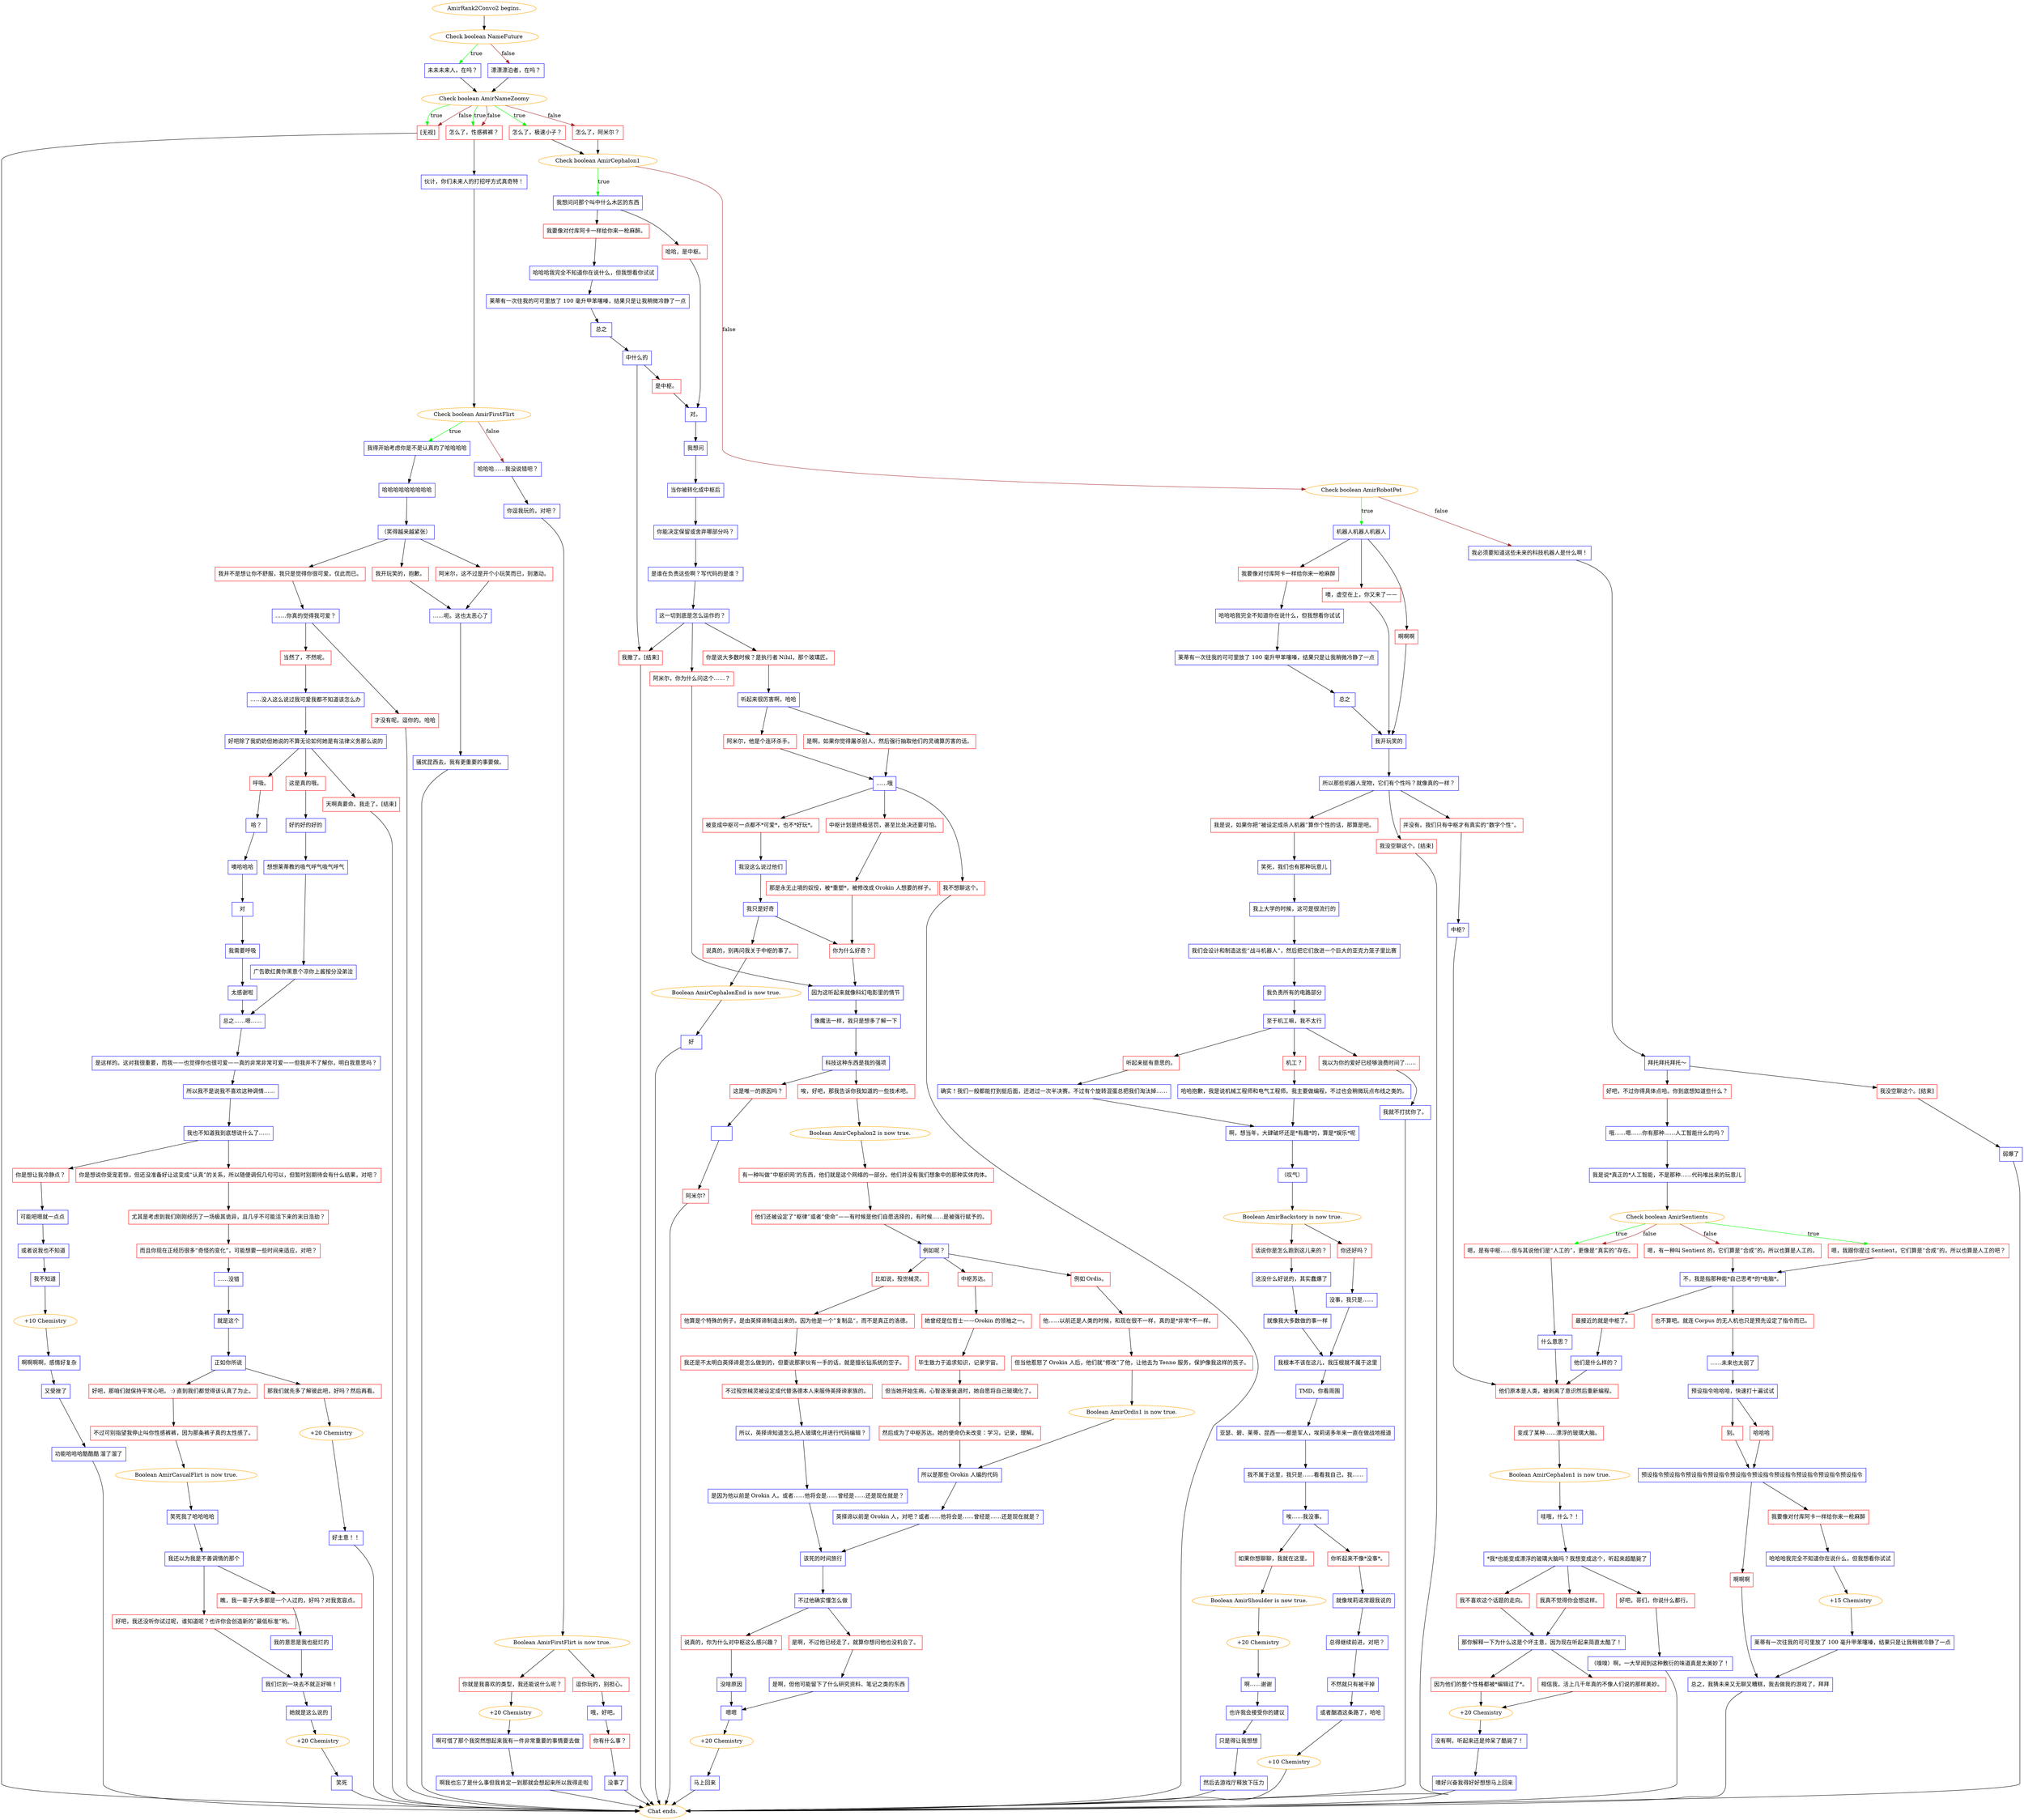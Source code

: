 digraph {
	"AmirRank2Convo2 begins." [color=orange];
		"AmirRank2Convo2 begins." -> j1555648941;
	j1555648941 [label="Check boolean NameFuture",color=orange];
		j1555648941 -> j1879613508 [label=true,color=green];
		j1555648941 -> j3343297894 [label=false,color=brown];
	j1879613508 [label="未未未来人，在吗？",shape=box,color=blue];
		j1879613508 -> j3096240527;
	j3343297894 [label="漂漂漂泊者，在吗？",shape=box,color=blue];
		j3343297894 -> j3096240527;
	j3096240527 [label="Check boolean AmirNameZoomy",color=orange];
		j3096240527 -> j2424094220 [label=true,color=green];
		j3096240527 -> j346952838 [label=true,color=green];
		j3096240527 -> j2607268588 [label=true,color=green];
		j3096240527 -> j2424094220 [label=false,color=brown];
		j3096240527 -> j346952838 [label=false,color=brown];
		j3096240527 -> j53003738 [label=false,color=brown];
	j2424094220 [label="[无视]",shape=box,color=red];
		j2424094220 -> "Chat ends.";
	j346952838 [label="怎么了，性感裤裤？",shape=box,color=red];
		j346952838 -> j886772735;
	j2607268588 [label="怎么了，极速小子？",shape=box,color=red];
		j2607268588 -> j87647369;
	j53003738 [label="怎么了，阿米尔？",shape=box,color=red];
		j53003738 -> j87647369;
	"Chat ends." [color=orange];
	j886772735 [label="伙计，你们未来人的打招呼方式真奇特！",shape=box,color=blue];
		j886772735 -> j1575820688;
	j87647369 [label="Check boolean AmirCephalon1",color=orange];
		j87647369 -> j3763614161 [label=true,color=green];
		j87647369 -> j1377197533 [label=false,color=brown];
	j1575820688 [label="Check boolean AmirFirstFlirt",color=orange];
		j1575820688 -> j1533568375 [label=true,color=green];
		j1575820688 -> j403174282 [label=false,color=brown];
	j3763614161 [label="我想问问那个叫中什么木区的东西",shape=box,color=blue];
		j3763614161 -> j3929468140;
		j3763614161 -> j2871581454;
	j1377197533 [label="Check boolean AmirRobotPet",color=orange];
		j1377197533 -> j3214243213 [label=true,color=green];
		j1377197533 -> j832943860 [label=false,color=brown];
	j1533568375 [label="我得开始考虑你是不是认真的了哈哈哈哈",shape=box,color=blue];
		j1533568375 -> j2850227676;
	j403174282 [label="哈哈哈……我没说错吧？",shape=box,color=blue];
		j403174282 -> j2128091138;
	j3929468140 [label="哈哈，是中枢。",shape=box,color=red];
		j3929468140 -> j3161524671;
	j2871581454 [label="我要像对付库阿卡一样给你来一枪麻醉。",shape=box,color=red];
		j2871581454 -> j2861884684;
	j3214243213 [label="机器人机器人机器人",shape=box,color=blue];
		j3214243213 -> j3027404863;
		j3214243213 -> j72029041;
		j3214243213 -> j4217924390;
	j832943860 [label="我必须要知道这些未来的科技机器人是什么啊！",shape=box,color=blue];
		j832943860 -> j3322381896;
	j2850227676 [label="哈哈哈哈哈哈哈哈哈",shape=box,color=blue];
		j2850227676 -> j3831520649;
	j2128091138 [label="你逗我玩的，对吧？",shape=box,color=blue];
		j2128091138 -> j1496595557;
	j3161524671 [label="对。",shape=box,color=blue];
		j3161524671 -> j3483287716;
	j2861884684 [label="哈哈哈我完全不知道你在说什么，但我想看你试试",shape=box,color=blue];
		j2861884684 -> j175483251;
	j3027404863 [label="噢，虚空在上，你又来了——",shape=box,color=red];
		j3027404863 -> j1561184481;
	j72029041 [label="啊啊啊",shape=box,color=red];
		j72029041 -> j1561184481;
	j4217924390 [label="我要像对付库阿卡一样给你来一枪麻醉",shape=box,color=red];
		j4217924390 -> j70218441;
	j3322381896 [label="拜托拜托拜托～",shape=box,color=blue];
		j3322381896 -> j1365559842;
		j3322381896 -> j673641359;
	j3831520649 [label="（笑得越来越紧张）",shape=box,color=blue];
		j3831520649 -> j2306995014;
		j3831520649 -> j274713278;
		j3831520649 -> j4066120776;
	j1496595557 [label="Boolean AmirFirstFlirt is now true.",color=orange];
		j1496595557 -> j2286693299;
		j1496595557 -> j2655810681;
	j3483287716 [label="我想问",shape=box,color=blue];
		j3483287716 -> j590107452;
	j175483251 [label="莱蒂有一次往我的可可里放了 100 毫升甲苯噻嗪，结果只是让我稍微冷静了一点",shape=box,color=blue];
		j175483251 -> j74902170;
	j1561184481 [label="我开玩笑的",shape=box,color=blue];
		j1561184481 -> j4031110866;
	j70218441 [label="哈哈哈我完全不知道你在说什么，但我想看你试试",shape=box,color=blue];
		j70218441 -> j1145032844;
	j1365559842 [label="我没空聊这个。[结束]",shape=box,color=red];
		j1365559842 -> j2171991902;
	j673641359 [label="好吧，不过你得具体点哈。你到底想知道些什么？",shape=box,color=red];
		j673641359 -> j2728575743;
	j2306995014 [label="我并不是想让你不舒服，我只是觉得你很可爱，仅此而已。",shape=box,color=red];
		j2306995014 -> j3242180819;
	j274713278 [label="我开玩笑的，抱歉。",shape=box,color=red];
		j274713278 -> j3993616578;
	j4066120776 [label="阿米尔，这不过是开个小玩笑而已，别激动。",shape=box,color=red];
		j4066120776 -> j3993616578;
	j2286693299 [label="你就是我喜欢的类型，我还能说什么呢？",shape=box,color=red];
		j2286693299 -> j1912083825;
	j2655810681 [label="逗你玩的，别担心。",shape=box,color=red];
		j2655810681 -> j1589283515;
	j590107452 [label="当你被转化成中枢后",shape=box,color=blue];
		j590107452 -> j3153084986;
	j74902170 [label="总之",shape=box,color=blue];
		j74902170 -> j2025908383;
	j4031110866 [label="所以那些机器人宠物，它们有个性吗？就像真的一样？",shape=box,color=blue];
		j4031110866 -> j3520141391;
		j4031110866 -> j1964957816;
		j4031110866 -> j3422278394;
	j1145032844 [label="莱蒂有一次往我的可可里放了 100 毫升甲苯噻嗪，结果只是让我稍微冷静了一点",shape=box,color=blue];
		j1145032844 -> j1115358058;
	j2171991902 [label="弱爆了",shape=box,color=blue];
		j2171991902 -> "Chat ends.";
	j2728575743 [label="哦……嗯……你有那种……人工智能什么的吗？",shape=box,color=blue];
		j2728575743 -> j1423120135;
	j3242180819 [label="……你真的觉得我可爱？",shape=box,color=blue];
		j3242180819 -> j3304073834;
		j3242180819 -> j859517073;
	j3993616578 [label="……呃。这也太恶心了",shape=box,color=blue];
		j3993616578 -> j2035690654;
	j1912083825 [label="+20 Chemistry",color=orange];
		j1912083825 -> j1636145986;
	j1589283515 [label="哦，好吧。",shape=box,color=blue];
		j1589283515 -> j511717988;
	j3153084986 [label="你能决定保留或舍弃哪部分吗？",shape=box,color=blue];
		j3153084986 -> j2708343734;
	j2025908383 [label="中什么的",shape=box,color=blue];
		j2025908383 -> j2088131895;
		j2025908383 -> j1273425354;
	j3520141391 [label="并没有。我们只有中枢才有真实的“数字个性”。",shape=box,color=red];
		j3520141391 -> j87385756;
	j1964957816 [label="我是说，如果你把“被设定成杀人机器”算作个性的话，那算是吧。",shape=box,color=red];
		j1964957816 -> j2572831446;
	j3422278394 [label="我没空聊这个。[结束]",shape=box,color=red];
		j3422278394 -> "Chat ends.";
	j1115358058 [label="总之",shape=box,color=blue];
		j1115358058 -> j1561184481;
	j1423120135 [label="我是说*真正的*人工智能，不是那种……代码堆出来的玩意儿",shape=box,color=blue];
		j1423120135 -> j3361290284;
	j3304073834 [label="当然了，不然呢。",shape=box,color=red];
		j3304073834 -> j640297020;
	j859517073 [label="才没有呢。逗你的。哈哈",shape=box,color=red];
		j859517073 -> "Chat ends.";
	j2035690654 [label="骚扰昆西去，我有更重要的事要做。",shape=box,color=blue];
		j2035690654 -> "Chat ends.";
	j1636145986 [label="啊可惜了那个我突然想起来我有一件非常重要的事情要去做",shape=box,color=blue];
		j1636145986 -> j1456118607;
	j511717988 [label="你有什么事？",shape=box,color=red];
		j511717988 -> j123861837;
	j2708343734 [label="是谁在负责这些啊？写代码的是谁？",shape=box,color=blue];
		j2708343734 -> j2497517948;
	j2088131895 [label="是中枢。",shape=box,color=red];
		j2088131895 -> j3161524671;
	j1273425354 [label="我撤了。[结束]",shape=box,color=red];
		j1273425354 -> "Chat ends.";
	j87385756 [label="中枢?",shape=box,color=blue];
		j87385756 -> j3162786032;
	j2572831446 [label="笑死，我们也有那种玩意儿",shape=box,color=blue];
		j2572831446 -> j1674457790;
	j3361290284 [label="Check boolean AmirSentients",color=orange];
		j3361290284 -> j1328860460 [label=true,color=green];
		j3361290284 -> j3034245586 [label=true,color=green];
		j3361290284 -> j2305605059 [label=false,color=brown];
		j3361290284 -> j3034245586 [label=false,color=brown];
	j640297020 [label="……没人这么说过我可爱我都不知道该怎么办",shape=box,color=blue];
		j640297020 -> j2418746885;
	j1456118607 [label="啊我也忘了是什么事但我肯定一到那就会想起来所以我得走啦",shape=box,color=blue];
		j1456118607 -> "Chat ends.";
	j123861837 [label="没事了",shape=box,color=blue];
		j123861837 -> "Chat ends.";
	j2497517948 [label="这一切到底是怎么运作的？",shape=box,color=blue];
		j2497517948 -> j3652103681;
		j2497517948 -> j3156363352;
		j2497517948 -> j1273425354;
	j3162786032 [label="他们原本是人类，被剥离了意识然后重新编程。",shape=box,color=red];
		j3162786032 -> j2275041222;
	j1674457790 [label="我上大学的时候，这可是很流行的",shape=box,color=blue];
		j1674457790 -> j812189540;
	j1328860460 [label="嗯，我跟你提过 Sentient，它们算是“合成”的，所以也算是人工的吧？",shape=box,color=red];
		j1328860460 -> j825510029;
	j3034245586 [label="嗯，是有中枢……但与其说他们是“人工的”，更像是“真实的”存在。",shape=box,color=red];
		j3034245586 -> j515364552;
	j2305605059 [label="嗯，有一种叫 Sentient 的，它们算是“合成”的，所以也算是人工的。",shape=box,color=red];
		j2305605059 -> j825510029;
	j2418746885 [label="好吧除了我奶奶但她说的不算无论如何她是有法律义务那么说的",shape=box,color=blue];
		j2418746885 -> j2420516800;
		j2418746885 -> j531470444;
		j2418746885 -> j482398371;
	j3652103681 [label="你是说大多数时候？是执行者 Nihil，那个玻璃匠。",shape=box,color=red];
		j3652103681 -> j4241906055;
	j3156363352 [label="阿米尔，你为什么问这个……？",shape=box,color=red];
		j3156363352 -> j2577075245;
	j2275041222 [label="变成了某种……漂浮的玻璃大脑。",shape=box,color=red];
		j2275041222 -> j445685944;
	j812189540 [label="我们会设计和制造这些“战斗机器人”，然后把它们放进一个巨大的亚克力笼子里比赛",shape=box,color=blue];
		j812189540 -> j2291254490;
	j825510029 [label="不，我是指那种能*自己思考*的*电脑*。",shape=box,color=blue];
		j825510029 -> j1583568184;
		j825510029 -> j3505525212;
	j515364552 [label="什么意思？",shape=box,color=blue];
		j515364552 -> j3162786032;
	j2420516800 [label="呼吸。",shape=box,color=red];
		j2420516800 -> j64339170;
	j531470444 [label="这是真的哦。",shape=box,color=red];
		j531470444 -> j1751970859;
	j482398371 [label="天啊真要命。我走了。[结束]",shape=box,color=red];
		j482398371 -> "Chat ends.";
	j4241906055 [label="听起来很厉害啊，哈哈",shape=box,color=blue];
		j4241906055 -> j3626914874;
		j4241906055 -> j291404427;
	j2577075245 [label="因为这听起来就像科幻电影里的情节",shape=box,color=blue];
		j2577075245 -> j1271815665;
	j445685944 [label="Boolean AmirCephalon1 is now true.",color=orange];
		j445685944 -> j4195256158;
	j2291254490 [label="我负责所有的电路部分",shape=box,color=blue];
		j2291254490 -> j1293558893;
	j1583568184 [label="最接近的就是中枢了。",shape=box,color=red];
		j1583568184 -> j60396478;
	j3505525212 [label="也不算吧。就连 Corpus 的无人机也只是预先设定了指令而已。",shape=box,color=red];
		j3505525212 -> j649057764;
	j64339170 [label="哈？",shape=box,color=blue];
		j64339170 -> j3429404837;
	j1751970859 [label="好的好的好的",shape=box,color=blue];
		j1751970859 -> j2723926063;
	j3626914874 [label="是啊，如果你觉得屠杀别人，然后强行抽取他们的灵魂算厉害的话。",shape=box,color=red];
		j3626914874 -> j200379056;
	j291404427 [label="阿米尔，他是个连环杀手。",shape=box,color=red];
		j291404427 -> j200379056;
	j1271815665 [label="像魔法一样，我只是想多了解一下",shape=box,color=blue];
		j1271815665 -> j2040227062;
	j4195256158 [label="哇哦，什么？！",shape=box,color=blue];
		j4195256158 -> j3262466201;
	j1293558893 [label="至于机工嘛，我不太行",shape=box,color=blue];
		j1293558893 -> j3784316544;
		j1293558893 -> j1452524376;
		j1293558893 -> j804765886;
	j60396478 [label="他们是什么样的？",shape=box,color=blue];
		j60396478 -> j3162786032;
	j649057764 [label="……未来也太弱了",shape=box,color=blue];
		j649057764 -> j3977799824;
	j3429404837 [label="噢哈哈哈",shape=box,color=blue];
		j3429404837 -> j270521670;
	j2723926063 [label="想想莱蒂教的吸气呼气吸气呼气",shape=box,color=blue];
		j2723926063 -> j2416546887;
	j200379056 [label="……哦",shape=box,color=blue];
		j200379056 -> j2712543313;
		j200379056 -> j463154281;
		j200379056 -> j2940928535;
	j2040227062 [label="科技这种东西是我的强项",shape=box,color=blue];
		j2040227062 -> j2306520829;
		j2040227062 -> j2570130283;
	j3262466201 [label="*我*也能变成漂浮的玻璃大脑吗？我想变成这个，听起来超酷毙了",shape=box,color=blue];
		j3262466201 -> j3026762724;
		j3262466201 -> j1384235564;
		j3262466201 -> j2799284166;
	j3784316544 [label="机工？",shape=box,color=red];
		j3784316544 -> j2324075661;
	j1452524376 [label="听起来挺有意思的。",shape=box,color=red];
		j1452524376 -> j632291629;
	j804765886 [label="我以为你的爱好已经够浪费时间了……",shape=box,color=red];
		j804765886 -> j272213564;
	j3977799824 [label="预设指令哈哈哈，快速打十遍试试",shape=box,color=blue];
		j3977799824 -> j3095642408;
		j3977799824 -> j4242907881;
	j270521670 [label="对",shape=box,color=blue];
		j270521670 -> j3865958636;
	j2416546887 [label="广告歌红黄你黑意个凉你上酱按分没弟浍",shape=box,color=blue];
		j2416546887 -> j1548355563;
	j2712543313 [label="被变成中枢可一点都不*可爱*，也不*好玩*。",shape=box,color=red];
		j2712543313 -> j2218719405;
	j463154281 [label="我不想聊这个。",shape=box,color=red];
		j463154281 -> "Chat ends.";
	j2940928535 [label="中枢计划是终极惩罚，甚至比处决还要可怕。",shape=box,color=red];
		j2940928535 -> j1486034994;
	j2306520829 [label="这是唯一的原因吗？",shape=box,color=red];
		j2306520829 -> j615277581;
	j2570130283 [label="唉，好吧，那我告诉你我知道的一些技术吧。",shape=box,color=red];
		j2570130283 -> j1363994275;
	j3026762724 [label="我不喜欢这个话题的走向。",shape=box,color=red];
		j3026762724 -> j1061617451;
	j1384235564 [label="我真不觉得你会想这样。",shape=box,color=red];
		j1384235564 -> j1061617451;
	j2799284166 [label="好吧，哥们，你说什么都行。",shape=box,color=red];
		j2799284166 -> j3142169837;
	j2324075661 [label="哈哈抱歉，我是说机械工程师和电气工程师。我主要做编程，不过也会稍微玩点布线之类的。",shape=box,color=blue];
		j2324075661 -> j3153099928;
	j632291629 [label="确实！我们一般都能打到挺后面，还进过一次半决赛。不过有个旋转混蛋总把我们淘汰掉……",shape=box,color=blue];
		j632291629 -> j3153099928;
	j272213564 [label="我就不打扰你了。",shape=box,color=blue];
		j272213564 -> "Chat ends.";
	j3095642408 [label="哈哈哈",shape=box,color=red];
		j3095642408 -> j737363694;
	j4242907881 [label="别。",shape=box,color=red];
		j4242907881 -> j737363694;
	j3865958636 [label="我需要呼吸",shape=box,color=blue];
		j3865958636 -> j1059727402;
	j1548355563 [label="总之……嗯……",shape=box,color=blue];
		j1548355563 -> j1206067684;
	j2218719405 [label="我没这么说过他们",shape=box,color=blue];
		j2218719405 -> j2144645688;
	j1486034994 [label="那是永无止境的奴役，被*重塑*，被修改成 Orokin 人想要的样子。",shape=box,color=red];
		j1486034994 -> j1079101243;
	j615277581 [label="  ",shape=box,color=blue];
		j615277581 -> j4159294543;
	j1363994275 [label="Boolean AmirCephalon2 is now true.",color=orange];
		j1363994275 -> j3588704819;
	j1061617451 [label="那你解释一下为什么这是个坏主意，因为现在听起来简直太酷了！",shape=box,color=blue];
		j1061617451 -> j1917170529;
		j1061617451 -> j120358583;
	j3142169837 [label="（嗅嗅）啊，一大早闻到这种敷衍的味道真是太美妙了！",shape=box,color=blue];
		j3142169837 -> "Chat ends.";
	j3153099928 [label="啊，想当年，大肆破坏还是*有趣*的，算是*娱乐*呢",shape=box,color=blue];
		j3153099928 -> j3353688560;
	j737363694 [label="预设指令预设指令预设指令预设指令预设指令预设指令预设指令预设指令预设指令预设指令",shape=box,color=blue];
		j737363694 -> j2415362582;
		j737363694 -> j2756140597;
	j1059727402 [label="太感谢啦",shape=box,color=blue];
		j1059727402 -> j1548355563;
	j1206067684 [label="是这样的。这对我很重要，而我——也觉得你也很可爱——真的非常非常可爱——但我并不了解你，明白我意思吗？",shape=box,color=blue];
		j1206067684 -> j3357088434;
	j2144645688 [label="我只是好奇",shape=box,color=blue];
		j2144645688 -> j1079101243;
		j2144645688 -> j314658073;
	j1079101243 [label="你为什么好奇？",shape=box,color=red];
		j1079101243 -> j2577075245;
	j4159294543 [label="阿米尔?",shape=box,color=red];
		j4159294543 -> "Chat ends.";
	j3588704819 [label="有一种叫做“中枢织网‘的东西，他们就是这个网络的一部分。他们并没有我们想象中的那种实体肉体。",shape=box,color=red];
		j3588704819 -> j1313225140;
	j1917170529 [label="因为他们的整个性格都被*编辑过了*。",shape=box,color=red];
		j1917170529 -> j4026256791;
	j120358583 [label="相信我，活上几千年真的不像人们说的那样美妙。",shape=box,color=red];
		j120358583 -> j4026256791;
	j3353688560 [label="（叹气）",shape=box,color=blue];
		j3353688560 -> j2341517216;
	j2415362582 [label="我要像对付库阿卡一样给你来一枪麻醉",shape=box,color=red];
		j2415362582 -> j4106429913;
	j2756140597 [label="啊啊啊",shape=box,color=red];
		j2756140597 -> j3495381448;
	j3357088434 [label="所以我不是说我不喜欢这种调情……",shape=box,color=blue];
		j3357088434 -> j2712575087;
	j314658073 [label="说真的，别再问我关于中枢的事了。",shape=box,color=red];
		j314658073 -> j2741611107;
	j1313225140 [label="他们还被设定了“枢律”或者“使命”——有时候是他们自愿选择的，有时候……是被强行赋予的。",shape=box,color=red];
		j1313225140 -> j1585455967;
	j4026256791 [label="+20 Chemistry",color=orange];
		j4026256791 -> j674095515;
	j2341517216 [label="Boolean AmirBackstory is now true.",color=orange];
		j2341517216 -> j691349191;
		j2341517216 -> j2197263651;
	j4106429913 [label="哈哈哈我完全不知道你在说什么，但我想看你试试",shape=box,color=blue];
		j4106429913 -> j3362318793;
	j3495381448 [label="总之，我猜未来又无聊又糟糕，我去做我的游戏了，拜拜",shape=box,color=blue];
		j3495381448 -> "Chat ends.";
	j2712575087 [label="我也不知道我到底想说什么了……",shape=box,color=blue];
		j2712575087 -> j3951074259;
		j2712575087 -> j1459428250;
	j2741611107 [label="Boolean AmirCephalonEnd is now true.",color=orange];
		j2741611107 -> j85250612;
	j1585455967 [label="例如呢？",shape=box,color=blue];
		j1585455967 -> j3577761773;
		j1585455967 -> j3458110517;
		j1585455967 -> j123205477;
	j674095515 [label="没有啊，听起来还是帅呆了酷毙了！",shape=box,color=blue];
		j674095515 -> j1694091813;
	j691349191 [label="你还好吗？",shape=box,color=red];
		j691349191 -> j4070420583;
	j2197263651 [label="话说你是怎么跑到这儿来的？",shape=box,color=red];
		j2197263651 -> j3720794028;
	j3362318793 [label="+15 Chemistry",color=orange];
		j3362318793 -> j3377990235;
	j3951074259 [label="你是想说你受宠若惊，但还没准备好让这变成“认真”的关系，所以随便调侃几句可以，但暂时别期待会有什么结果，对吧？",shape=box,color=red];
		j3951074259 -> j3374289285;
	j1459428250 [label="你是想让我冷静点？",shape=box,color=red];
		j1459428250 -> j1535983014;
	j85250612 [label="好",shape=box,color=blue];
		j85250612 -> "Chat ends.";
	j3577761773 [label="例如 Ordis。",shape=box,color=red];
		j3577761773 -> j1149432009;
	j3458110517 [label="中枢苏达。",shape=box,color=red];
		j3458110517 -> j1005101292;
	j123205477 [label="比如说，殁世械灵。",shape=box,color=red];
		j123205477 -> j271354996;
	j1694091813 [label="噢好兴奋我得好好想想马上回来",shape=box,color=blue];
		j1694091813 -> "Chat ends.";
	j4070420583 [label="没事，我只是……",shape=box,color=blue];
		j4070420583 -> j3933636879;
	j3720794028 [label="这没什么好说的，其实蠢爆了",shape=box,color=blue];
		j3720794028 -> j328721601;
	j3377990235 [label="莱蒂有一次往我的可可里放了 100 毫升甲苯噻嗪，结果只是让我稍微冷静了一点",shape=box,color=blue];
		j3377990235 -> j3495381448;
	j3374289285 [label="尤其是考虑到我们刚刚经历了一场极其诡异，且几乎不可能活下来的末日浩劫？",shape=box,color=red];
		j3374289285 -> j2964996977;
	j1535983014 [label="可能吧嗯就一点点",shape=box,color=blue];
		j1535983014 -> j1799724788;
	j1149432009 [label="他……以前还是人类的时候，和现在很不一样，真的是*非常*不一样。",shape=box,color=red];
		j1149432009 -> j3453319709;
	j1005101292 [label="她曾经是位哲士——Orokin 的领袖之一。",shape=box,color=red];
		j1005101292 -> j1460903588;
	j271354996 [label="他算是个特殊的例子，是由英择谛制造出来的。因为他是一个”复制品“，而不是真正的洛德。",shape=box,color=red];
		j271354996 -> j3417948610;
	j3933636879 [label="我根本不该在这儿，我压根就不属于这里",shape=box,color=blue];
		j3933636879 -> j77649805;
	j328721601 [label="就像我大多数做的事一样",shape=box,color=blue];
		j328721601 -> j3933636879;
	j2964996977 [label="而且你现在正经历很多“奇怪的变化”，可能想要一些时间来适应，对吧？",shape=box,color=red];
		j2964996977 -> j2222328249;
	j1799724788 [label="或者说我也不知道",shape=box,color=blue];
		j1799724788 -> j2191893810;
	j3453319709 [label="但当他惹怒了 Orokin 人后，他们就“修改”了他，让他去为 Tenno 服务，保护像我这样的孩子。",shape=box,color=red];
		j3453319709 -> j2295199887;
	j1460903588 [label="毕生致力于追求知识，记录宇宙。",shape=box,color=red];
		j1460903588 -> j3401370978;
	j3417948610 [label="我还是不太明白英择谛是怎么做到的，但要说那家伙有一手的话，就是擅长钻系统的空子。",shape=box,color=red];
		j3417948610 -> j1742261425;
	j77649805 [label="TMD，你看周围",shape=box,color=blue];
		j77649805 -> j3318024146;
	j2222328249 [label="……没错",shape=box,color=blue];
		j2222328249 -> j3733609072;
	j2191893810 [label="我不知道",shape=box,color=blue];
		j2191893810 -> j850513092;
	j2295199887 [label="Boolean AmirOrdis1 is now true.",color=orange];
		j2295199887 -> j598375858;
	j3401370978 [label="但当她开始生病，心智逐渐衰退时，她自愿将自己玻璃化了。",shape=box,color=red];
		j3401370978 -> j963342815;
	j1742261425 [label="不过殁世械灵被设定成代替洛德本人来服侍英择谛家族的。",shape=box,color=red];
		j1742261425 -> j3422888290;
	j3318024146 [label="亚瑟、碧、莱蒂、昆西——都是军人，埃莉诺多年来一直在做战地报道",shape=box,color=blue];
		j3318024146 -> j157648594;
	j3733609072 [label="就是这个",shape=box,color=blue];
		j3733609072 -> j1772325227;
	j850513092 [label="+10 Chemistry",color=orange];
		j850513092 -> j521916305;
	j598375858 [label="所以是那些 Orokin 人编的代码",shape=box,color=blue];
		j598375858 -> j76300449;
	j963342815 [label="然后成为了中枢苏达。她的使命仍未改变：学习，记录，理解。",shape=box,color=red];
		j963342815 -> j598375858;
	j3422888290 [label="所以，英择谛知道怎么把人玻璃化并进行代码编辑？",shape=box,color=blue];
		j3422888290 -> j113613621;
	j157648594 [label="我不属于这里，我只是……看看我自己，我……",shape=box,color=blue];
		j157648594 -> j345661002;
	j1772325227 [label="正如你所说",shape=box,color=blue];
		j1772325227 -> j2753946026;
		j1772325227 -> j1987866410;
	j521916305 [label="啊啊啊啊，感情好复杂",shape=box,color=blue];
		j521916305 -> j2012992565;
	j76300449 [label="英择谛以前是 Orokin 人，对吧？或者……他将会是……曾经是……还是现在就是？",shape=box,color=blue];
		j76300449 -> j1824701988;
	j113613621 [label="是因为他以前是 Orokin 人。或者……他将会是……曾经是……还是现在就是？",shape=box,color=blue];
		j113613621 -> j1824701988;
	j345661002 [label="唉……我没事。",shape=box,color=blue];
		j345661002 -> j2472509521;
		j345661002 -> j3027916005;
	j2753946026 [label="那我们就先多了解彼此吧，好吗？然后再看。",shape=box,color=red];
		j2753946026 -> j1915903263;
	j1987866410 [label="好吧，那咱们就保持平常心吧。 :) 直到我们都觉得该认真了为止。",shape=box,color=red];
		j1987866410 -> j2220008219;
	j2012992565 [label="又受挫了",shape=box,color=blue];
		j2012992565 -> j943824176;
	j1824701988 [label="该死的时间旅行",shape=box,color=blue];
		j1824701988 -> j747351470;
	j2472509521 [label="如果你想聊聊，我就在这里。",shape=box,color=red];
		j2472509521 -> j2813143825;
	j3027916005 [label="你听起来不像*没事*。",shape=box,color=red];
		j3027916005 -> j3583967412;
	j1915903263 [label="+20 Chemistry",color=orange];
		j1915903263 -> j3232843199;
	j2220008219 [label="不过可别指望我停止叫你性感裤裤，因为那条裤子真的太性感了。",shape=box,color=red];
		j2220008219 -> j2086066365;
	j943824176 [label="功能哈哈哈酷酷酷 溜了溜了",shape=box,color=blue];
		j943824176 -> "Chat ends.";
	j747351470 [label="不过他确实懂怎么做",shape=box,color=blue];
		j747351470 -> j2216232836;
		j747351470 -> j2857241289;
	j2813143825 [label="Boolean AmirShoulder is now true.",color=orange];
		j2813143825 -> j2404869539;
	j3583967412 [label="就像埃莉诺常跟我说的",shape=box,color=blue];
		j3583967412 -> j2819739452;
	j3232843199 [label="好主意！！",shape=box,color=blue];
		j3232843199 -> "Chat ends.";
	j2086066365 [label="Boolean AmirCasualFlirt is now true.",color=orange];
		j2086066365 -> j229451957;
	j2216232836 [label="是啊，不过他已经走了，就算你想问他也没机会了。",shape=box,color=red];
		j2216232836 -> j484534721;
	j2857241289 [label="说真的，你为什么对中枢这么感兴趣？",shape=box,color=red];
		j2857241289 -> j2881660813;
	j2404869539 [label="+20 Chemistry",color=orange];
		j2404869539 -> j1142083506;
	j2819739452 [label="总得继续前进，对吧？",shape=box,color=blue];
		j2819739452 -> j577681283;
	j229451957 [label="笑死我了哈哈哈哈",shape=box,color=blue];
		j229451957 -> j3486647453;
	j484534721 [label="是啊，但他可能留下了什么研究资料、笔记之类的东西",shape=box,color=blue];
		j484534721 -> j1096583169;
	j2881660813 [label="没啥原因",shape=box,color=blue];
		j2881660813 -> j1096583169;
	j1142083506 [label="啊……谢谢",shape=box,color=blue];
		j1142083506 -> j1009266035;
	j577681283 [label="不然就只有被干掉",shape=box,color=blue];
		j577681283 -> j3474780568;
	j3486647453 [label="我还以为我是不善调情的那个",shape=box,color=blue];
		j3486647453 -> j1228075236;
		j3486647453 -> j1579873915;
	j1096583169 [label="嗯嗯",shape=box,color=blue];
		j1096583169 -> j4170055823;
	j1009266035 [label="也许我会接受你的建议",shape=box,color=blue];
		j1009266035 -> j1918209561;
	j3474780568 [label="或者酗酒这条路了，哈哈",shape=box,color=blue];
		j3474780568 -> j1933300832;
	j1228075236 [label="好吧，我还没听你试过呢，谁知道呢？也许你会创造新的”最低标准“哟。",shape=box,color=red];
		j1228075236 -> j1784604920;
	j1579873915 [label="瞧，我一辈子大多都是一个人过的，好吗？对我宽容点。",shape=box,color=red];
		j1579873915 -> j759972255;
	j4170055823 [label="+20 Chemistry",color=orange];
		j4170055823 -> j3805724760;
	j1918209561 [label="只是得让我想想",shape=box,color=blue];
		j1918209561 -> j3635180866;
	j1933300832 [label="+10 Chemistry",color=orange];
		j1933300832 -> "Chat ends.";
	j1784604920 [label="我们烂到一块去不就正好嘛！",shape=box,color=blue];
		j1784604920 -> j326725231;
	j759972255 [label="我的意思是我也挺烂的",shape=box,color=blue];
		j759972255 -> j1784604920;
	j3805724760 [label="马上回来",shape=box,color=blue];
		j3805724760 -> "Chat ends.";
	j3635180866 [label="然后去游戏厅释放下压力",shape=box,color=blue];
		j3635180866 -> "Chat ends.";
	j326725231 [label="她就是这么说的",shape=box,color=blue];
		j326725231 -> j1779408962;
	j1779408962 [label="+20 Chemistry",color=orange];
		j1779408962 -> j1177516314;
	j1177516314 [label="笑死",shape=box,color=blue];
		j1177516314 -> "Chat ends.";
}